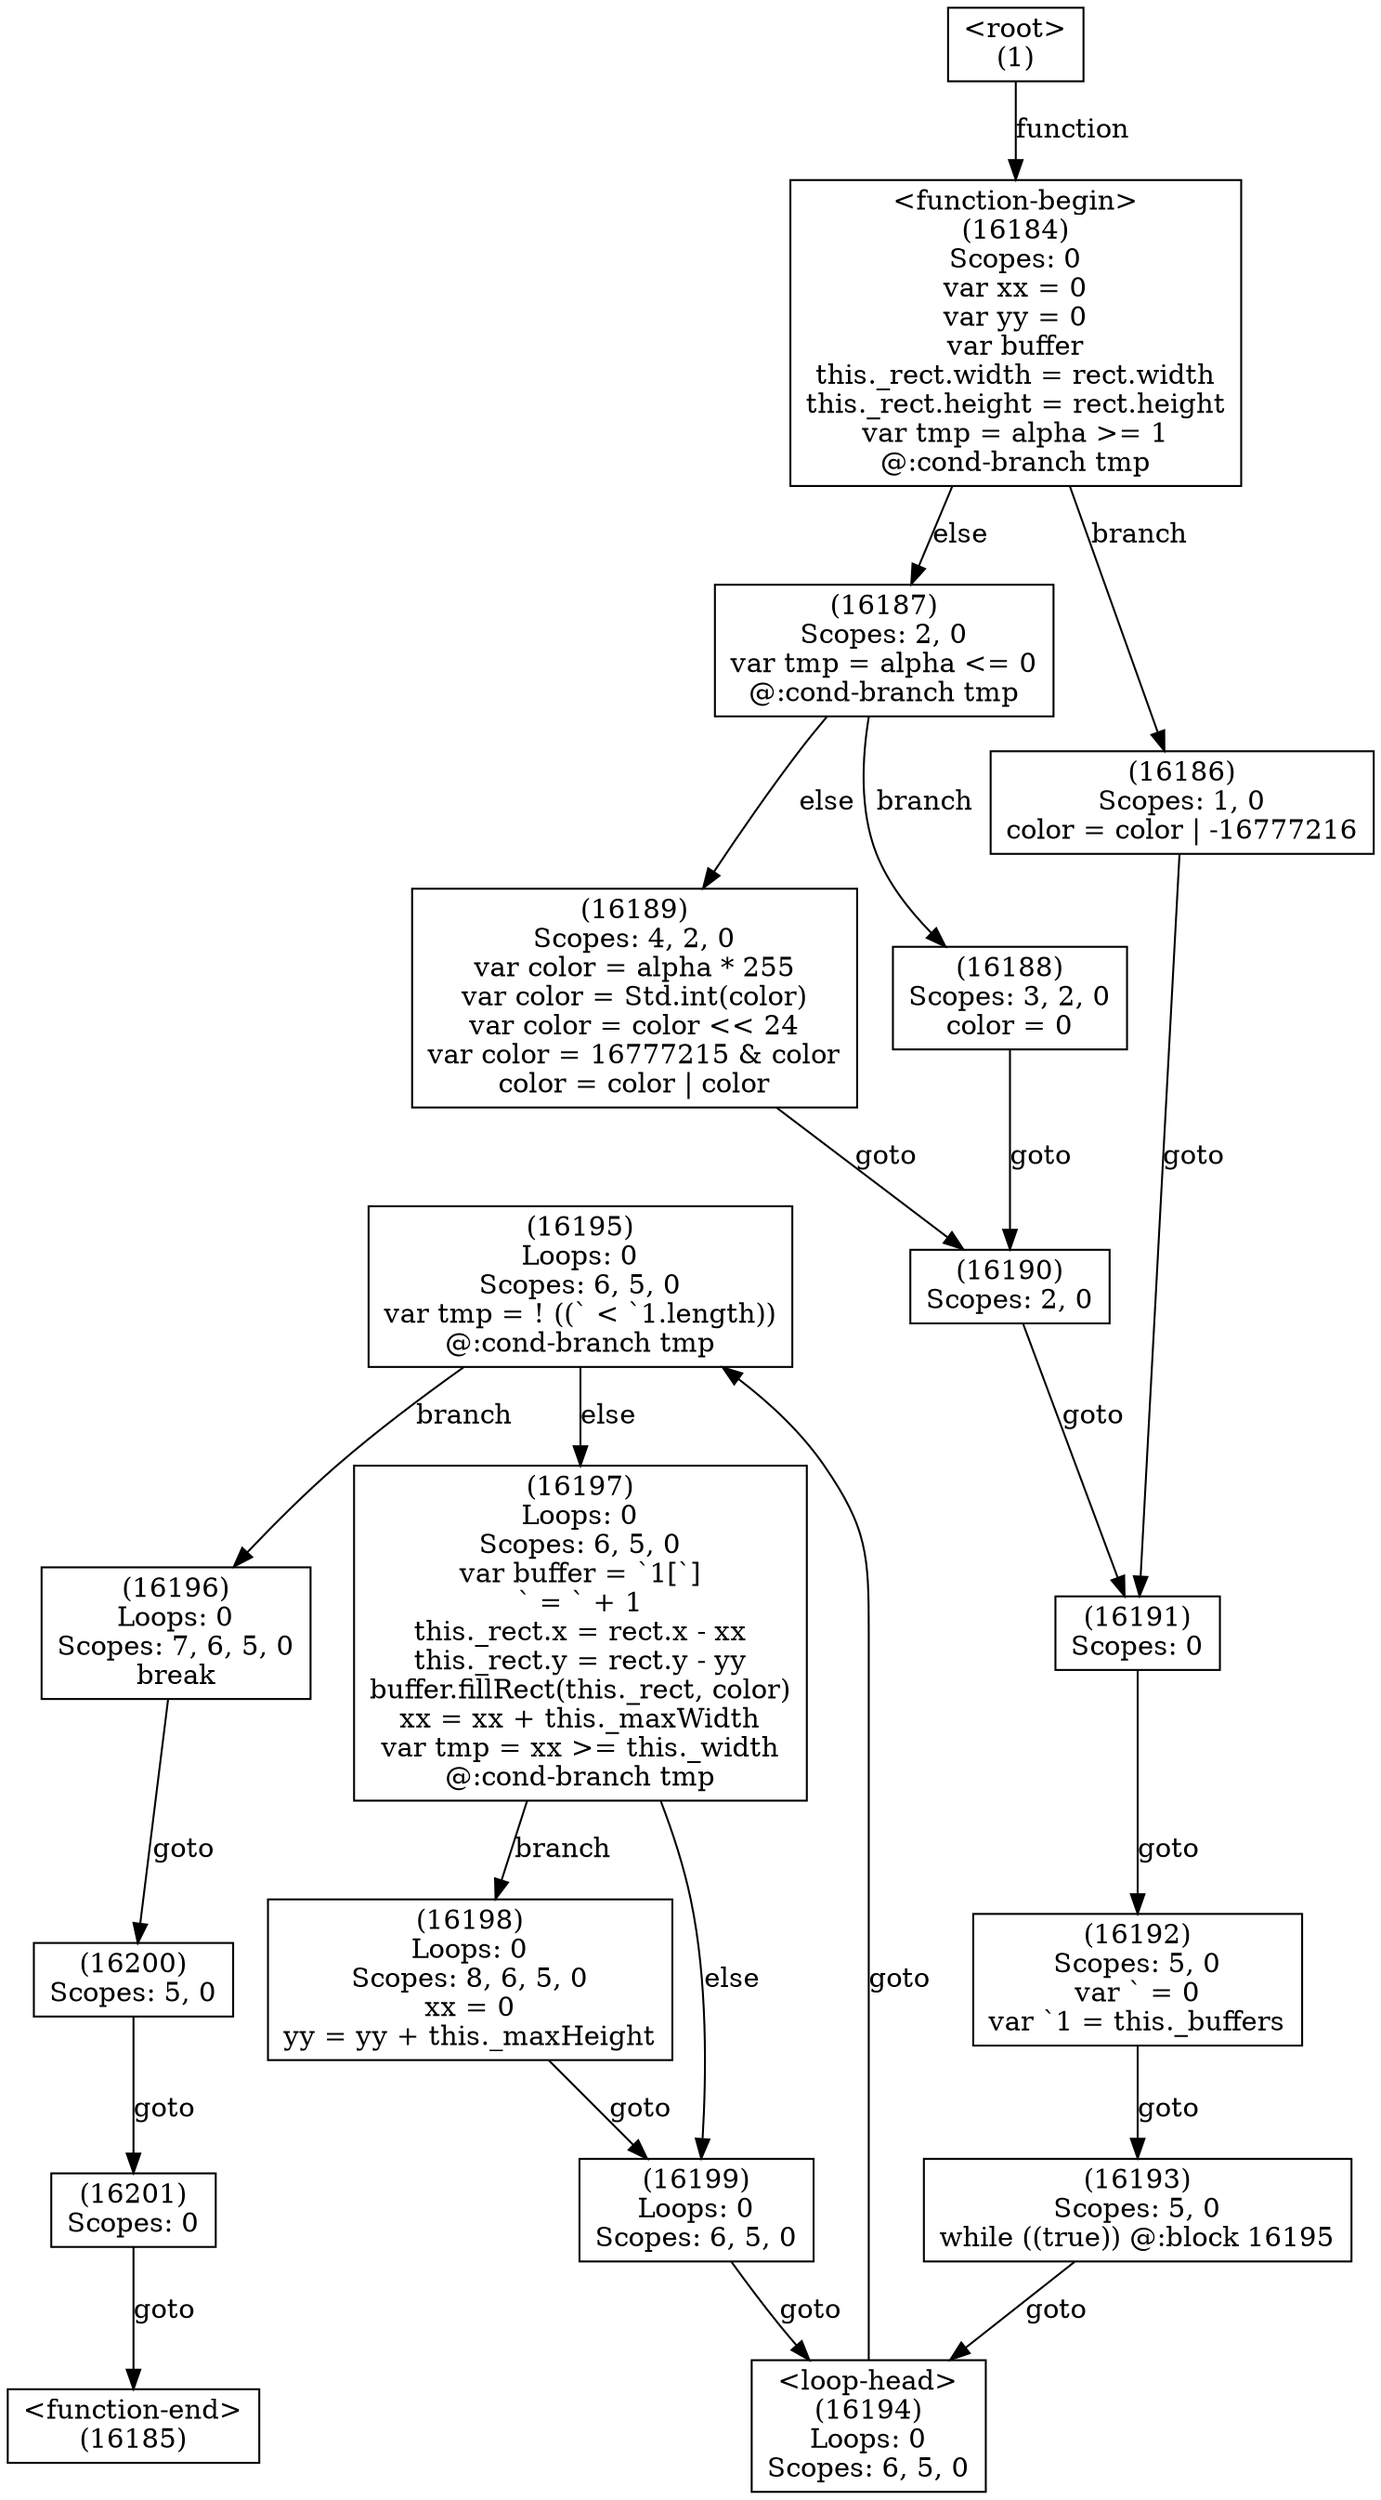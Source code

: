 digraph graphname {
n16201 [shape=box,label="(16201)\nScopes: 0"];
n16200 [shape=box,label="(16200)\nScopes: 5, 0"];
n16199 [shape=box,label="(16199)\nLoops: 0\nScopes: 6, 5, 0"];
n16198 [shape=box,label="(16198)\nLoops: 0\nScopes: 8, 6, 5, 0\nxx = 0\nyy = yy + this._maxHeight"];
n16197 [shape=box,label="(16197)\nLoops: 0\nScopes: 6, 5, 0\nvar buffer = `1[`]\n` = ` + 1\nthis._rect.x = rect.x - xx\nthis._rect.y = rect.y - yy\nbuffer.fillRect(this._rect, color)\nxx = xx + this._maxWidth\nvar tmp = xx >= this._width\n@:cond-branch tmp"];
n16196 [shape=box,label="(16196)\nLoops: 0\nScopes: 7, 6, 5, 0\nbreak"];
n16195 [shape=box,label="(16195)\nLoops: 0\nScopes: 6, 5, 0\nvar tmp = ! ((` < `1.length))\n@:cond-branch tmp"];
n16194 [shape=box,label="<loop-head>
(16194)\nLoops: 0\nScopes: 6, 5, 0"];
n16193 [shape=box,label="(16193)\nScopes: 5, 0\nwhile ((true)) @:block 16195"];
n16192 [shape=box,label="(16192)\nScopes: 5, 0\nvar ` = 0\nvar `1 = this._buffers"];
n16191 [shape=box,label="(16191)\nScopes: 0"];
n16190 [shape=box,label="(16190)\nScopes: 2, 0"];
n16189 [shape=box,label="(16189)\nScopes: 4, 2, 0\nvar color = alpha * 255\nvar color = Std.int(color)\nvar color = color << 24\nvar color = 16777215 & color\ncolor = color | color"];
n16188 [shape=box,label="(16188)\nScopes: 3, 2, 0\ncolor = 0"];
n16187 [shape=box,label="(16187)\nScopes: 2, 0\nvar tmp = alpha <= 0\n@:cond-branch tmp"];
n16186 [shape=box,label="(16186)\nScopes: 1, 0\ncolor = color | -16777216"];
n16185 [shape=box,label="<function-end>
(16185)"];
n16184 [shape=box,label="<function-begin>
(16184)\nScopes: 0\nvar xx = 0\nvar yy = 0\nvar buffer\nthis._rect.width = rect.width\nthis._rect.height = rect.height\nvar tmp = alpha >= 1\n@:cond-branch tmp"];
n1 [shape=box,label="<root>
(1)"];
n1 -> n16184[label="function"];
n16184 -> n16187[label="else"];
n16184 -> n16186[label="branch"];
n16186 -> n16191[label="goto"];
n16191 -> n16192[label="goto"];
n16192 -> n16193[label="goto"];
n16193 -> n16194[label="goto"];
n16194 -> n16195[label="goto"];
n16195 -> n16197[label="else"];
n16195 -> n16196[label="branch"];
n16196 -> n16200[label="goto"];
n16200 -> n16201[label="goto"];
n16201 -> n16185[label="goto"];
n16197 -> n16199[label="else"];
n16197 -> n16198[label="branch"];
n16198 -> n16199[label="goto"];
n16199 -> n16194[label="goto"];
n16187 -> n16189[label="else"];
n16187 -> n16188[label="branch"];
n16188 -> n16190[label="goto"];
n16190 -> n16191[label="goto"];
n16189 -> n16190[label="goto"];
}
